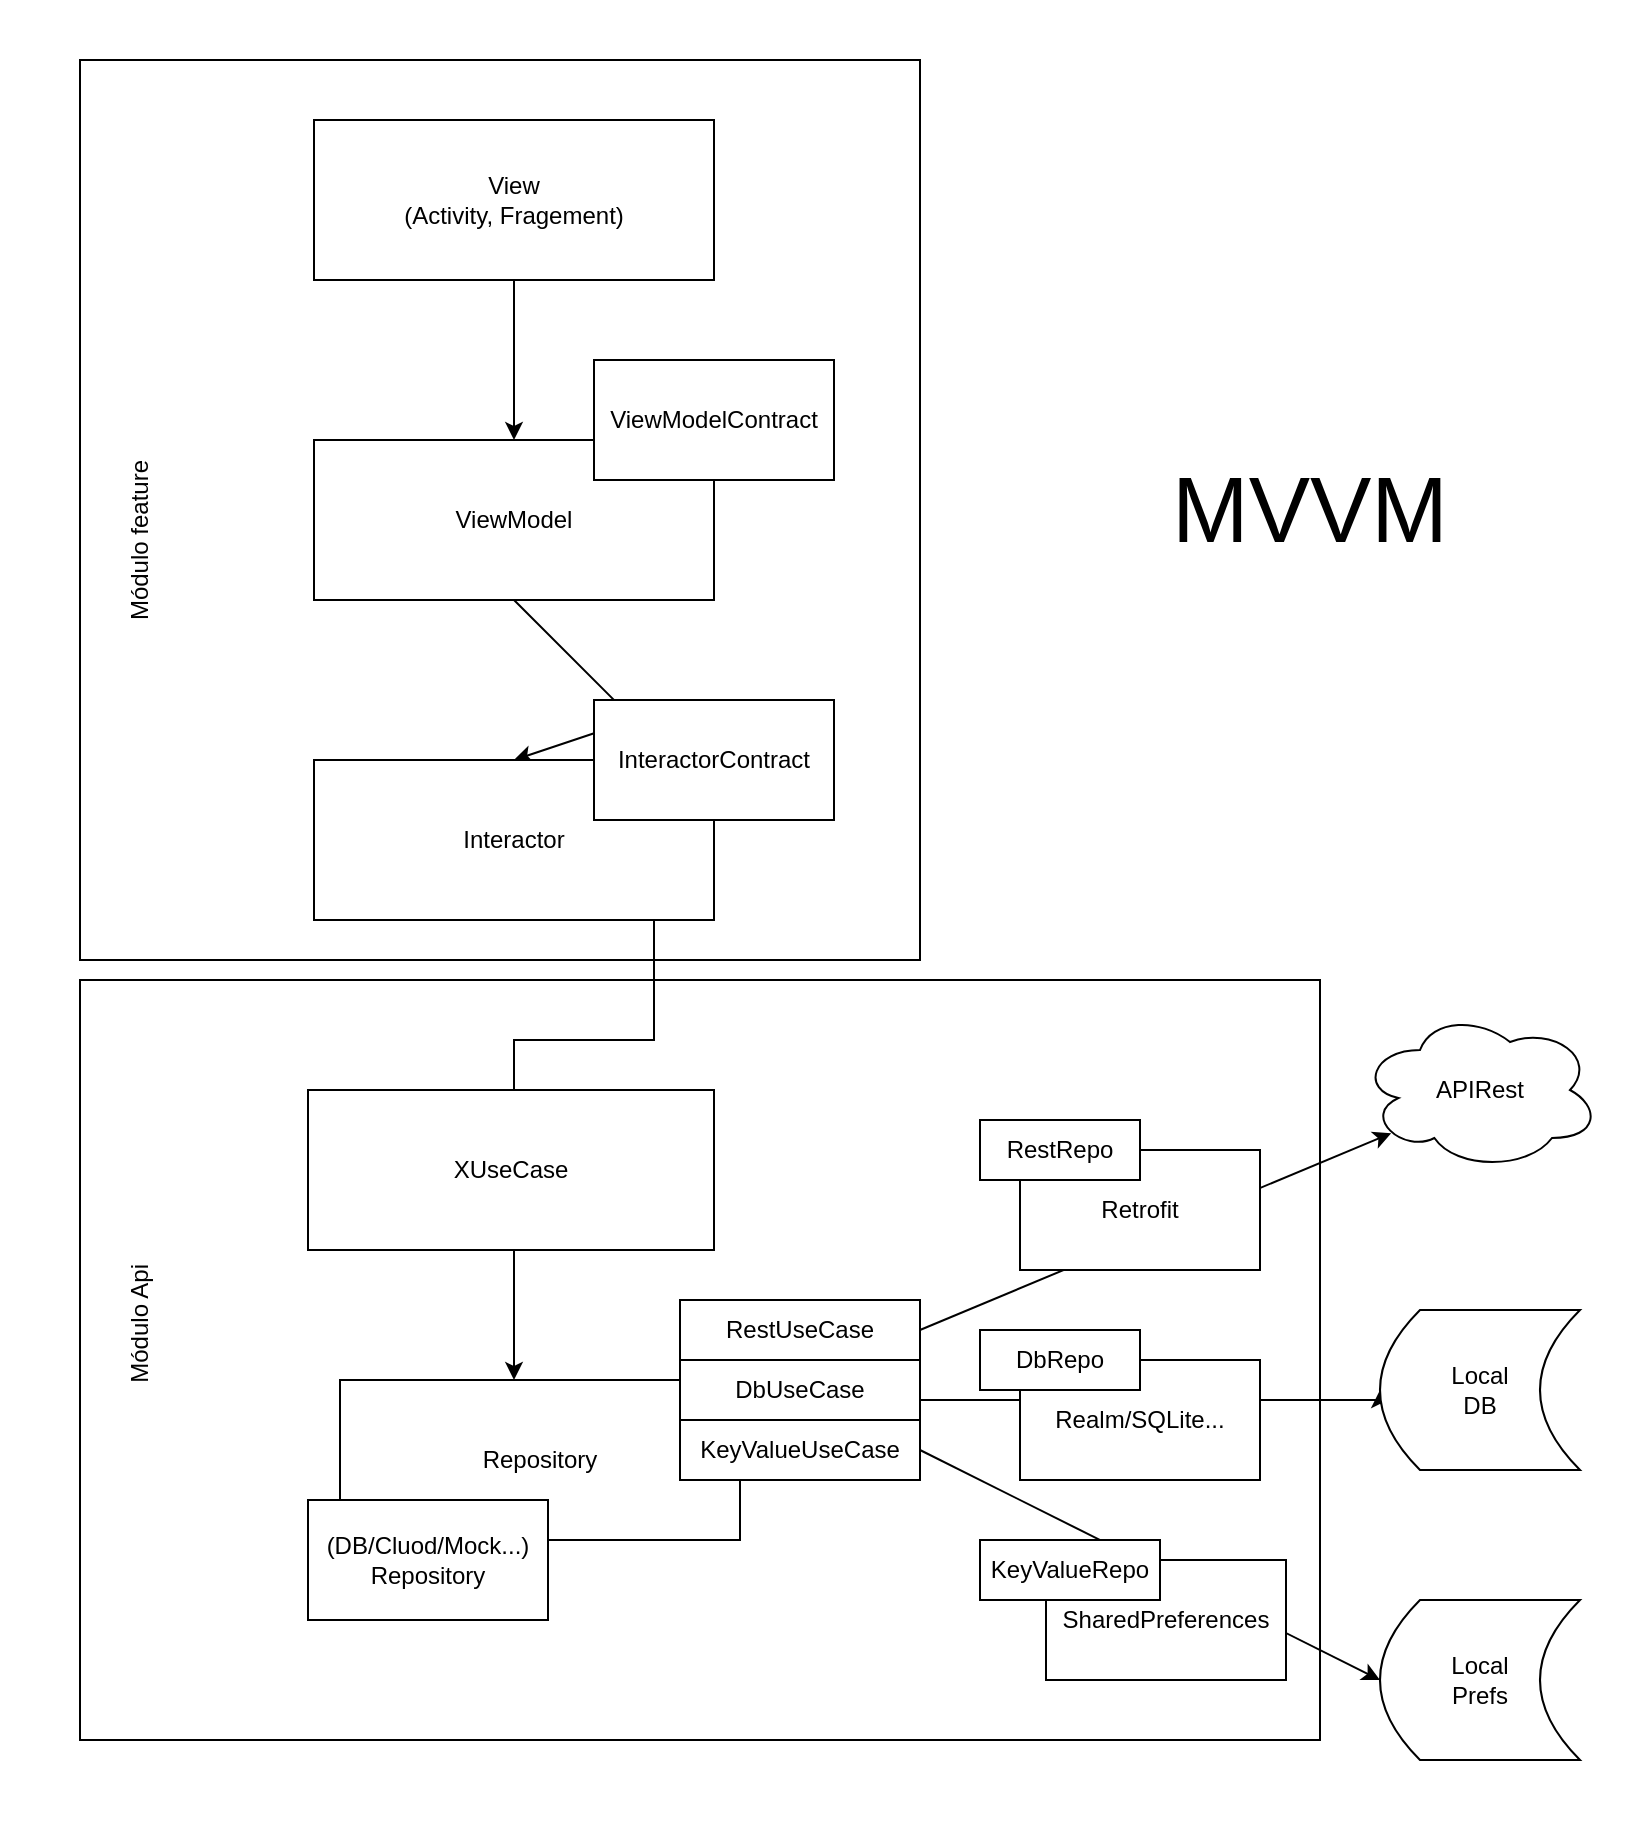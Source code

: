 <mxfile version="14.5.0" type="device"><diagram id="TmJWDYgRBlN0zZPgqr1A" name="Página-1"><mxGraphModel dx="1186" dy="1991" grid="1" gridSize="10" guides="1" tooltips="1" connect="1" arrows="1" fold="1" page="1" pageScale="1" pageWidth="827" pageHeight="1169" math="0" shadow="0"><root><mxCell id="0"/><mxCell id="1" parent="0"/><mxCell id="ARBXPTC3rlW163uid__2-2" value="" style="rounded=0;whiteSpace=wrap;html=1;strokeColor=none;" vertex="1" parent="1"><mxGeometry x="120" y="-20" width="820" height="910" as="geometry"/></mxCell><mxCell id="clCf0LH-gxmNlJcVa0Rc-24" value="" style="endArrow=classic;html=1;exitX=0.5;exitY=1;exitDx=0;exitDy=0;entryX=0.5;entryY=0;entryDx=0;entryDy=0;" parent="1" source="clCf0LH-gxmNlJcVa0Rc-10" target="clCf0LH-gxmNlJcVa0Rc-16" edge="1"><mxGeometry width="50" height="50" relative="1" as="geometry"><mxPoint x="70" y="620" as="sourcePoint"/><mxPoint x="80" y="670" as="targetPoint"/><Array as="points"><mxPoint x="470" y="670"/><mxPoint x="420" y="660"/></Array></mxGeometry></mxCell><mxCell id="clCf0LH-gxmNlJcVa0Rc-22" value="" style="rounded=0;whiteSpace=wrap;html=1;" parent="1" vertex="1"><mxGeometry x="160" y="10" width="420" height="450" as="geometry"/></mxCell><mxCell id="clCf0LH-gxmNlJcVa0Rc-19" value="" style="rounded=0;whiteSpace=wrap;html=1;" parent="1" vertex="1"><mxGeometry x="160" y="470" width="620" height="380" as="geometry"/></mxCell><mxCell id="clCf0LH-gxmNlJcVa0Rc-9" value="" style="endArrow=classic;html=1;exitX=0.5;exitY=1;exitDx=0;exitDy=0;entryX=0.5;entryY=0;entryDx=0;entryDy=0;" parent="1" source="clCf0LH-gxmNlJcVa0Rc-3" target="clCf0LH-gxmNlJcVa0Rc-6" edge="1"><mxGeometry width="50" height="50" relative="1" as="geometry"><mxPoint x="487" y="350" as="sourcePoint"/><mxPoint x="537" y="300" as="targetPoint"/><Array as="points"><mxPoint x="437" y="340"/></Array></mxGeometry></mxCell><mxCell id="clCf0LH-gxmNlJcVa0Rc-2" value="View&lt;br&gt;(Activity, Fragement)" style="rounded=0;whiteSpace=wrap;html=1;" parent="1" vertex="1"><mxGeometry x="277" y="40" width="200" height="80" as="geometry"/></mxCell><mxCell id="clCf0LH-gxmNlJcVa0Rc-3" value="ViewModel" style="rounded=0;whiteSpace=wrap;html=1;" parent="1" vertex="1"><mxGeometry x="277" y="200" width="200" height="80" as="geometry"/></mxCell><mxCell id="clCf0LH-gxmNlJcVa0Rc-4" value="" style="endArrow=classic;html=1;exitX=0.5;exitY=1;exitDx=0;exitDy=0;entryX=0.5;entryY=0;entryDx=0;entryDy=0;" parent="1" source="clCf0LH-gxmNlJcVa0Rc-2" target="clCf0LH-gxmNlJcVa0Rc-3" edge="1"><mxGeometry width="50" height="50" relative="1" as="geometry"><mxPoint x="347" y="170" as="sourcePoint"/><mxPoint x="407" y="160" as="targetPoint"/></mxGeometry></mxCell><mxCell id="clCf0LH-gxmNlJcVa0Rc-5" value="ViewModelContract" style="rounded=0;whiteSpace=wrap;html=1;" parent="1" vertex="1"><mxGeometry x="417" y="160" width="120" height="60" as="geometry"/></mxCell><mxCell id="clCf0LH-gxmNlJcVa0Rc-11" style="edgeStyle=orthogonalEdgeStyle;rounded=0;orthogonalLoop=1;jettySize=auto;html=1;exitX=0.5;exitY=1;exitDx=0;exitDy=0;" parent="1" source="clCf0LH-gxmNlJcVa0Rc-6" target="clCf0LH-gxmNlJcVa0Rc-10" edge="1"><mxGeometry relative="1" as="geometry"><mxPoint x="317" y="500" as="targetPoint"/><Array as="points"><mxPoint x="447" y="440"/><mxPoint x="447" y="500"/><mxPoint x="377" y="500"/></Array></mxGeometry></mxCell><mxCell id="clCf0LH-gxmNlJcVa0Rc-6" value="Interactor" style="rounded=0;whiteSpace=wrap;html=1;" parent="1" vertex="1"><mxGeometry x="277" y="360" width="200" height="80" as="geometry"/></mxCell><mxCell id="clCf0LH-gxmNlJcVa0Rc-8" value="InteractorContract" style="rounded=0;whiteSpace=wrap;html=1;" parent="1" vertex="1"><mxGeometry x="417" y="330" width="120" height="60" as="geometry"/></mxCell><mxCell id="clCf0LH-gxmNlJcVa0Rc-10" value="Repository" style="rounded=0;whiteSpace=wrap;html=1;" parent="1" vertex="1"><mxGeometry x="290" y="670" width="200" height="80" as="geometry"/></mxCell><mxCell id="clCf0LH-gxmNlJcVa0Rc-13" value="(DB/Cluod/Mock...)&lt;br&gt;Repository" style="rounded=0;whiteSpace=wrap;html=1;" parent="1" vertex="1"><mxGeometry x="274" y="730" width="120" height="60" as="geometry"/></mxCell><mxCell id="clCf0LH-gxmNlJcVa0Rc-16" value="XUseCase" style="rounded=0;whiteSpace=wrap;html=1;" parent="1" vertex="1"><mxGeometry x="274" y="525" width="203" height="80" as="geometry"/></mxCell><mxCell id="clCf0LH-gxmNlJcVa0Rc-17" value="RestUseCase" style="rounded=0;whiteSpace=wrap;html=1;" parent="1" vertex="1"><mxGeometry x="460" y="630" width="120" height="30" as="geometry"/></mxCell><mxCell id="clCf0LH-gxmNlJcVa0Rc-21" value="Módulo Api&amp;nbsp;" style="text;html=1;strokeColor=none;fillColor=none;align=center;verticalAlign=middle;whiteSpace=wrap;rounded=0;rotation=-90;" parent="1" vertex="1"><mxGeometry x="150" y="630" width="80" height="20" as="geometry"/></mxCell><mxCell id="clCf0LH-gxmNlJcVa0Rc-23" value="Módulo feature" style="text;html=1;strokeColor=none;fillColor=none;align=center;verticalAlign=middle;whiteSpace=wrap;rounded=0;rotation=-90;" parent="1" vertex="1"><mxGeometry x="140" y="240" width="100" height="20" as="geometry"/></mxCell><mxCell id="clCf0LH-gxmNlJcVa0Rc-35" style="edgeStyle=orthogonalEdgeStyle;rounded=0;orthogonalLoop=1;jettySize=auto;html=1;exitX=1;exitY=0.5;exitDx=0;exitDy=0;entryX=0;entryY=0.5;entryDx=0;entryDy=0;" parent="1" source="clCf0LH-gxmNlJcVa0Rc-25" target="clCf0LH-gxmNlJcVa0Rc-27" edge="1"><mxGeometry relative="1" as="geometry"><Array as="points"><mxPoint x="580" y="680"/><mxPoint x="810" y="680"/></Array></mxGeometry></mxCell><mxCell id="clCf0LH-gxmNlJcVa0Rc-25" value="DbUseCase" style="rounded=0;whiteSpace=wrap;html=1;" parent="1" vertex="1"><mxGeometry x="460" y="660" width="120" height="30" as="geometry"/></mxCell><mxCell id="clCf0LH-gxmNlJcVa0Rc-26" value="KeyValueUseCase" style="rounded=0;whiteSpace=wrap;html=1;" parent="1" vertex="1"><mxGeometry x="460" y="690" width="120" height="30" as="geometry"/></mxCell><mxCell id="clCf0LH-gxmNlJcVa0Rc-27" value="Local&lt;br&gt;DB" style="shape=dataStorage;whiteSpace=wrap;html=1;fixedSize=1;" parent="1" vertex="1"><mxGeometry x="810" y="635" width="100" height="80" as="geometry"/></mxCell><mxCell id="clCf0LH-gxmNlJcVa0Rc-29" value="APIRest" style="ellipse;shape=cloud;whiteSpace=wrap;html=1;" parent="1" vertex="1"><mxGeometry x="800" y="485" width="120" height="80" as="geometry"/></mxCell><mxCell id="clCf0LH-gxmNlJcVa0Rc-30" value="" style="endArrow=classic;html=1;exitX=1;exitY=0.5;exitDx=0;exitDy=0;entryX=0.13;entryY=0.77;entryDx=0;entryDy=0;entryPerimeter=0;" parent="1" source="clCf0LH-gxmNlJcVa0Rc-17" target="clCf0LH-gxmNlJcVa0Rc-29" edge="1"><mxGeometry width="50" height="50" relative="1" as="geometry"><mxPoint x="590" y="650" as="sourcePoint"/><mxPoint x="640" y="600" as="targetPoint"/></mxGeometry></mxCell><mxCell id="clCf0LH-gxmNlJcVa0Rc-31" value="Local&lt;br&gt;Prefs" style="shape=dataStorage;whiteSpace=wrap;html=1;fixedSize=1;" parent="1" vertex="1"><mxGeometry x="810" y="780" width="100" height="80" as="geometry"/></mxCell><mxCell id="clCf0LH-gxmNlJcVa0Rc-33" value="" style="endArrow=classic;html=1;exitX=1;exitY=0.5;exitDx=0;exitDy=0;entryX=0;entryY=0.5;entryDx=0;entryDy=0;" parent="1" source="clCf0LH-gxmNlJcVa0Rc-26" target="clCf0LH-gxmNlJcVa0Rc-31" edge="1"><mxGeometry width="50" height="50" relative="1" as="geometry"><mxPoint x="610" y="800" as="sourcePoint"/><mxPoint x="660" y="750" as="targetPoint"/></mxGeometry></mxCell><mxCell id="clCf0LH-gxmNlJcVa0Rc-34" value="Retrofit" style="rounded=0;whiteSpace=wrap;html=1;" parent="1" vertex="1"><mxGeometry x="630" y="555" width="120" height="60" as="geometry"/></mxCell><mxCell id="clCf0LH-gxmNlJcVa0Rc-36" value="RestRepo" style="rounded=0;whiteSpace=wrap;html=1;" parent="1" vertex="1"><mxGeometry x="610" y="540" width="80" height="30" as="geometry"/></mxCell><mxCell id="clCf0LH-gxmNlJcVa0Rc-37" value="Realm/SQLite..." style="rounded=0;whiteSpace=wrap;html=1;" parent="1" vertex="1"><mxGeometry x="630" y="660" width="120" height="60" as="geometry"/></mxCell><mxCell id="clCf0LH-gxmNlJcVa0Rc-38" value="DbRepo" style="rounded=0;whiteSpace=wrap;html=1;" parent="1" vertex="1"><mxGeometry x="610" y="645" width="80" height="30" as="geometry"/></mxCell><mxCell id="clCf0LH-gxmNlJcVa0Rc-39" value="SharedPreferences" style="rounded=0;whiteSpace=wrap;html=1;" parent="1" vertex="1"><mxGeometry x="643" y="760" width="120" height="60" as="geometry"/></mxCell><mxCell id="clCf0LH-gxmNlJcVa0Rc-40" value="KeyValueRepo" style="rounded=0;whiteSpace=wrap;html=1;" parent="1" vertex="1"><mxGeometry x="610" y="750" width="90" height="30" as="geometry"/></mxCell><mxCell id="ARBXPTC3rlW163uid__2-3" value="MVVM" style="text;html=1;strokeColor=none;fillColor=none;align=center;verticalAlign=middle;whiteSpace=wrap;rounded=0;fontSize=46;" vertex="1" parent="1"><mxGeometry x="690" y="185" width="170" height="100" as="geometry"/></mxCell></root></mxGraphModel></diagram></mxfile>